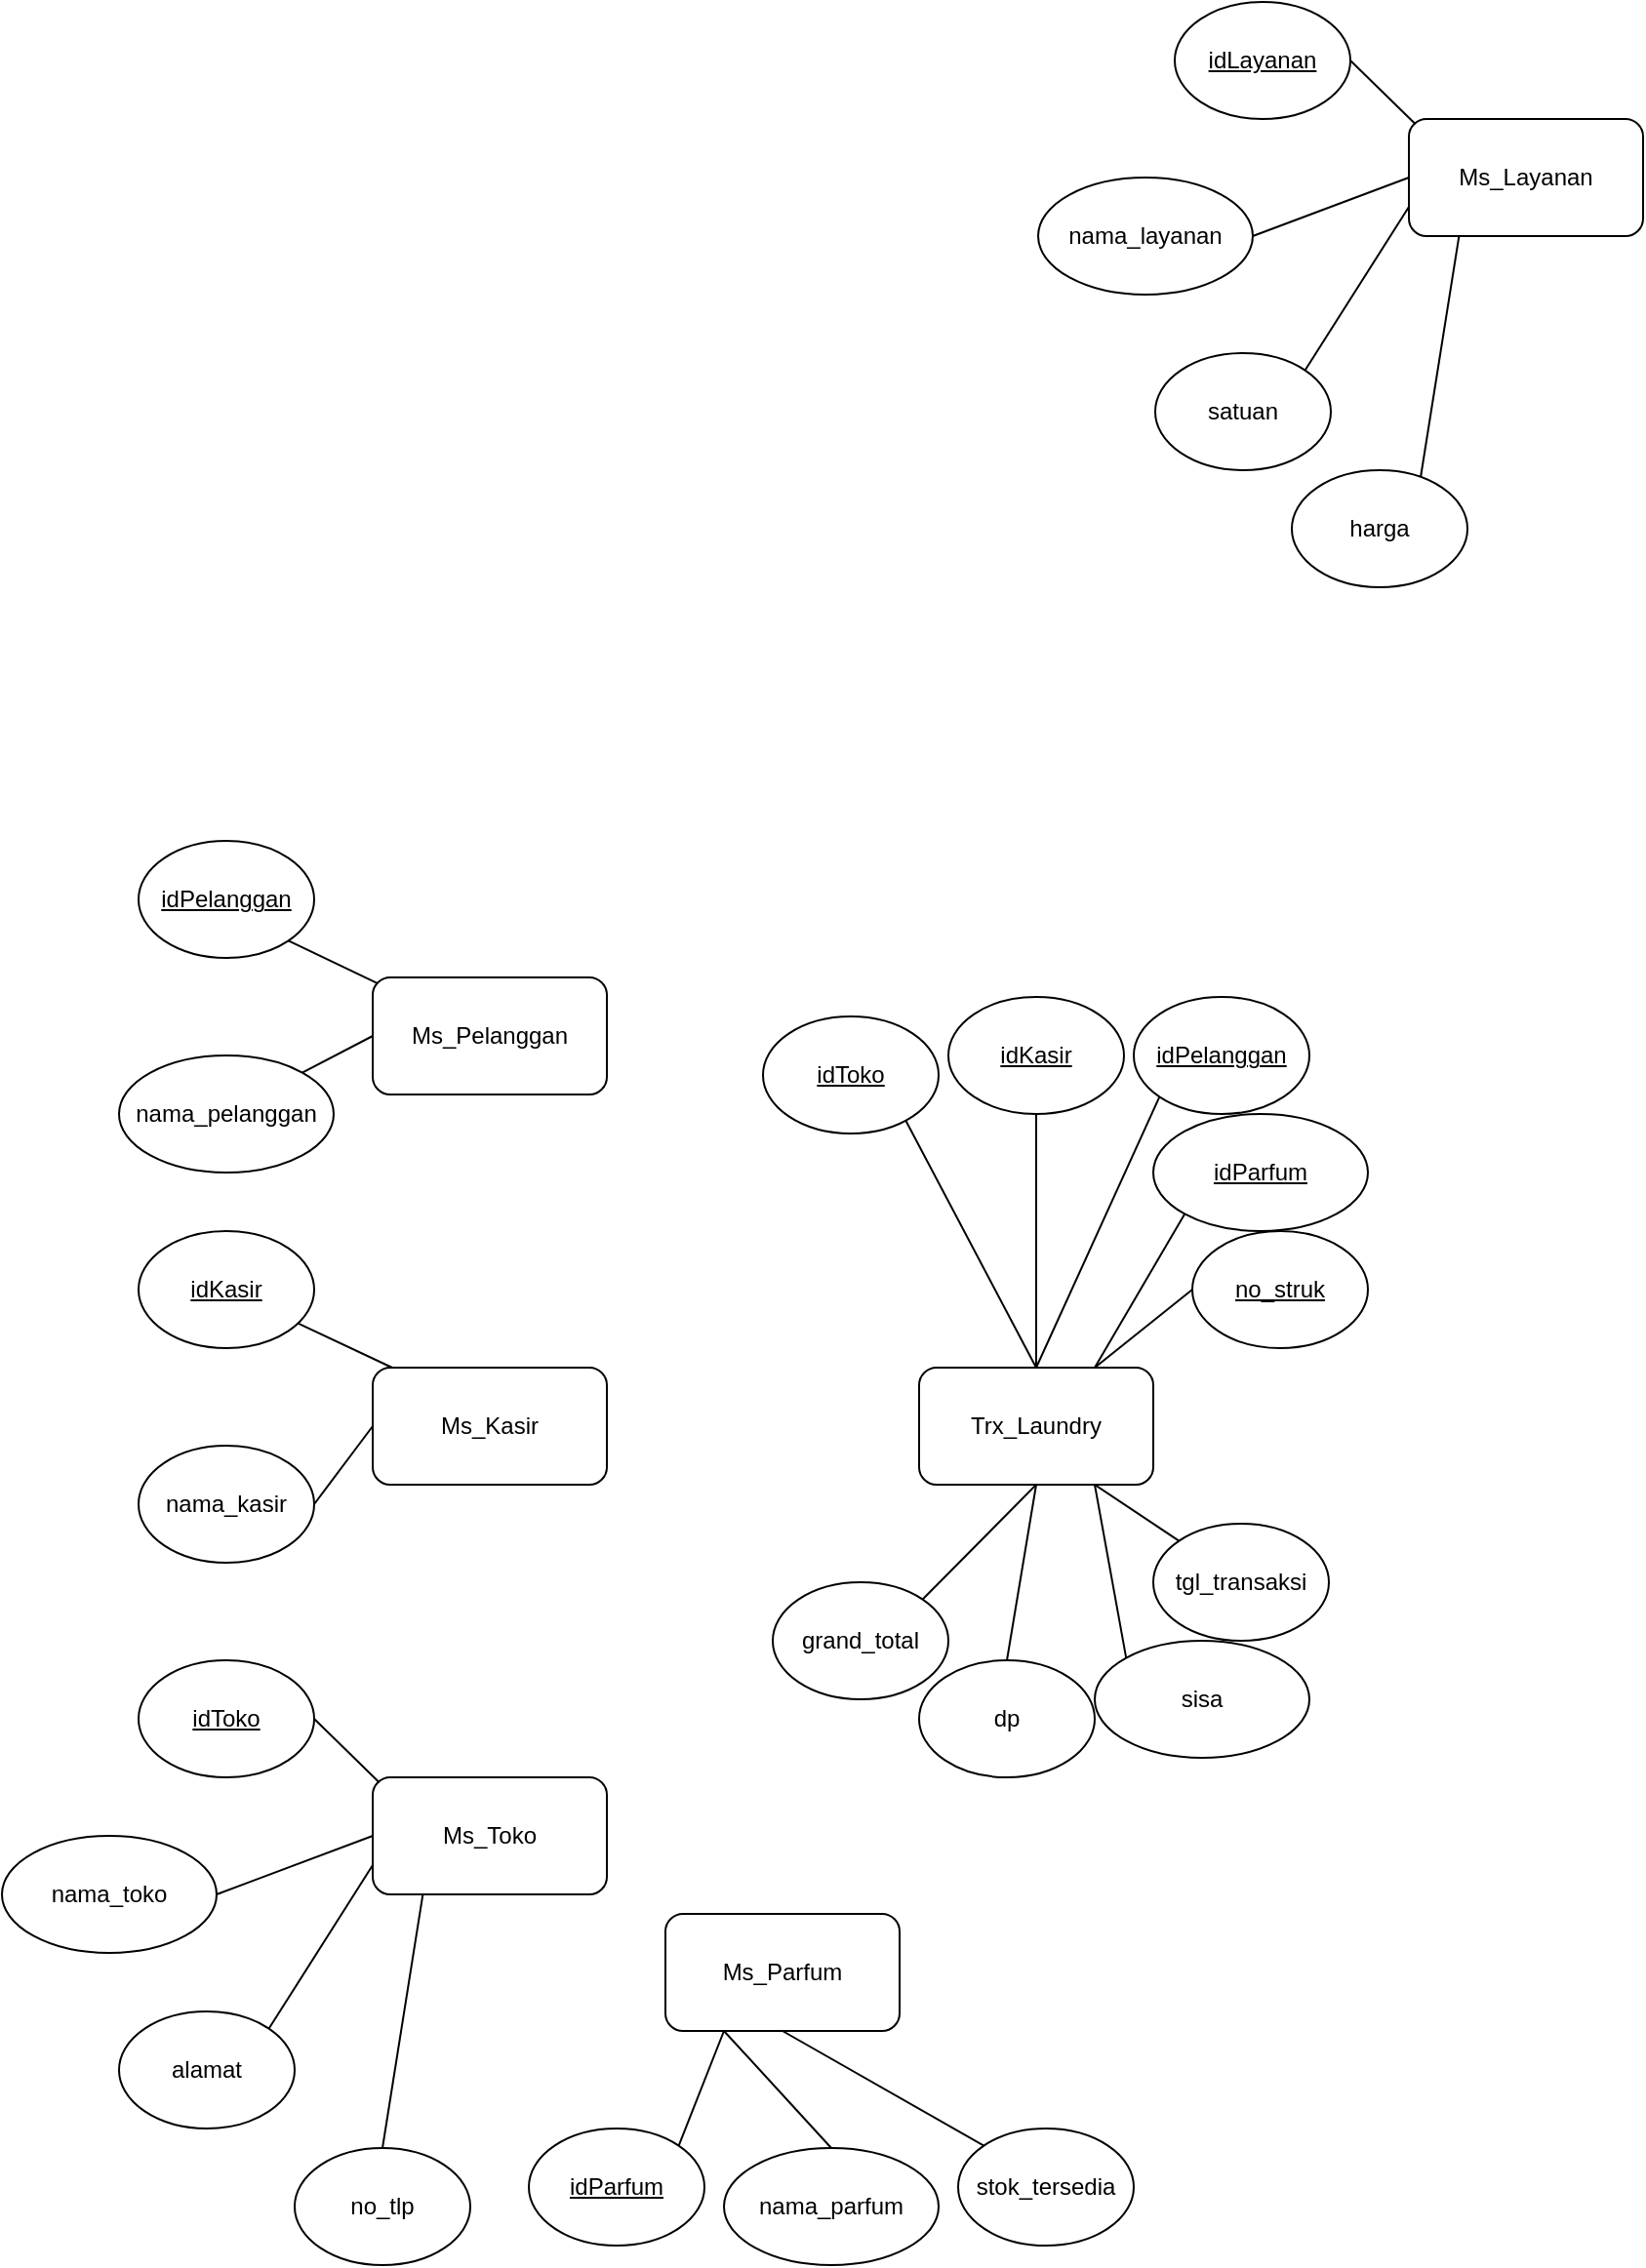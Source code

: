<mxfile version="26.2.14">
  <diagram name="Page-1" id="iAphezOFa99UJ-oBuJiD">
    <mxGraphModel dx="2024" dy="1902" grid="1" gridSize="10" guides="1" tooltips="1" connect="1" arrows="1" fold="1" page="1" pageScale="1" pageWidth="827" pageHeight="1169" math="0" shadow="0">
      <root>
        <mxCell id="0" />
        <mxCell id="1" parent="0" />
        <mxCell id="r8Es6xXApmwAonsLgORS-1" value="Ms_Kasir" style="rounded=1;whiteSpace=wrap;html=1;" vertex="1" parent="1">
          <mxGeometry x="160" y="270" width="120" height="60" as="geometry" />
        </mxCell>
        <mxCell id="r8Es6xXApmwAonsLgORS-2" value="&lt;u&gt;idKasir&lt;/u&gt;" style="ellipse;whiteSpace=wrap;html=1;" vertex="1" parent="1">
          <mxGeometry x="40" y="200" width="90" height="60" as="geometry" />
        </mxCell>
        <mxCell id="r8Es6xXApmwAonsLgORS-3" value="nama_kasir" style="ellipse;whiteSpace=wrap;html=1;" vertex="1" parent="1">
          <mxGeometry x="40" y="310" width="90" height="60" as="geometry" />
        </mxCell>
        <mxCell id="r8Es6xXApmwAonsLgORS-4" value="Ms_Pelanggan" style="rounded=1;whiteSpace=wrap;html=1;" vertex="1" parent="1">
          <mxGeometry x="160" y="70" width="120" height="60" as="geometry" />
        </mxCell>
        <mxCell id="r8Es6xXApmwAonsLgORS-5" value="&lt;u&gt;idPelanggan&lt;/u&gt;" style="ellipse;whiteSpace=wrap;html=1;" vertex="1" parent="1">
          <mxGeometry x="40" width="90" height="60" as="geometry" />
        </mxCell>
        <mxCell id="r8Es6xXApmwAonsLgORS-6" value="nama_pelanggan" style="ellipse;whiteSpace=wrap;html=1;" vertex="1" parent="1">
          <mxGeometry x="30" y="110" width="110" height="60" as="geometry" />
        </mxCell>
        <mxCell id="r8Es6xXApmwAonsLgORS-7" value="Ms_Toko" style="rounded=1;whiteSpace=wrap;html=1;" vertex="1" parent="1">
          <mxGeometry x="160" y="480" width="120" height="60" as="geometry" />
        </mxCell>
        <mxCell id="r8Es6xXApmwAonsLgORS-8" value="&lt;u&gt;idToko&lt;/u&gt;" style="ellipse;whiteSpace=wrap;html=1;" vertex="1" parent="1">
          <mxGeometry x="40" y="420" width="90" height="60" as="geometry" />
        </mxCell>
        <mxCell id="r8Es6xXApmwAonsLgORS-9" value="nama_toko" style="ellipse;whiteSpace=wrap;html=1;" vertex="1" parent="1">
          <mxGeometry x="-30" y="510" width="110" height="60" as="geometry" />
        </mxCell>
        <mxCell id="r8Es6xXApmwAonsLgORS-10" value="alamat" style="ellipse;whiteSpace=wrap;html=1;" vertex="1" parent="1">
          <mxGeometry x="30" y="600" width="90" height="60" as="geometry" />
        </mxCell>
        <mxCell id="r8Es6xXApmwAonsLgORS-11" value="no_tlp" style="ellipse;whiteSpace=wrap;html=1;" vertex="1" parent="1">
          <mxGeometry x="120" y="670" width="90" height="60" as="geometry" />
        </mxCell>
        <mxCell id="r8Es6xXApmwAonsLgORS-13" value="" style="endArrow=none;html=1;rounded=0;exitX=1;exitY=0.5;exitDx=0;exitDy=0;entryX=0;entryY=0.5;entryDx=0;entryDy=0;" edge="1" parent="1" source="r8Es6xXApmwAonsLgORS-9" target="r8Es6xXApmwAonsLgORS-7">
          <mxGeometry width="50" height="50" relative="1" as="geometry">
            <mxPoint x="360" y="580" as="sourcePoint" />
            <mxPoint x="410" y="530" as="targetPoint" />
            <Array as="points" />
          </mxGeometry>
        </mxCell>
        <mxCell id="r8Es6xXApmwAonsLgORS-14" value="" style="endArrow=none;html=1;rounded=0;exitX=1;exitY=0;exitDx=0;exitDy=0;entryX=0;entryY=0.75;entryDx=0;entryDy=0;" edge="1" parent="1" source="r8Es6xXApmwAonsLgORS-10" target="r8Es6xXApmwAonsLgORS-7">
          <mxGeometry width="50" height="50" relative="1" as="geometry">
            <mxPoint x="120" y="630" as="sourcePoint" />
            <mxPoint x="150" y="550" as="targetPoint" />
          </mxGeometry>
        </mxCell>
        <mxCell id="r8Es6xXApmwAonsLgORS-15" value="" style="endArrow=none;html=1;rounded=0;exitX=0.5;exitY=0;exitDx=0;exitDy=0;entryX=0.214;entryY=1.001;entryDx=0;entryDy=0;entryPerimeter=0;" edge="1" parent="1" source="r8Es6xXApmwAonsLgORS-11" target="r8Es6xXApmwAonsLgORS-7">
          <mxGeometry width="50" height="50" relative="1" as="geometry">
            <mxPoint x="150" y="670" as="sourcePoint" />
            <mxPoint x="190" y="570" as="targetPoint" />
          </mxGeometry>
        </mxCell>
        <mxCell id="r8Es6xXApmwAonsLgORS-16" value="" style="endArrow=none;html=1;rounded=0;exitX=1;exitY=0.5;exitDx=0;exitDy=0;entryX=0.028;entryY=0.044;entryDx=0;entryDy=0;entryPerimeter=0;" edge="1" parent="1" source="r8Es6xXApmwAonsLgORS-8" target="r8Es6xXApmwAonsLgORS-7">
          <mxGeometry width="50" height="50" relative="1" as="geometry">
            <mxPoint x="120" y="460" as="sourcePoint" />
            <mxPoint x="170" y="410" as="targetPoint" />
          </mxGeometry>
        </mxCell>
        <mxCell id="r8Es6xXApmwAonsLgORS-17" value="" style="endArrow=none;html=1;rounded=0;" edge="1" parent="1" source="r8Es6xXApmwAonsLgORS-2">
          <mxGeometry width="50" height="50" relative="1" as="geometry">
            <mxPoint x="130" y="280" as="sourcePoint" />
            <mxPoint x="170" y="270" as="targetPoint" />
          </mxGeometry>
        </mxCell>
        <mxCell id="r8Es6xXApmwAonsLgORS-18" value="" style="endArrow=none;html=1;rounded=0;entryX=0;entryY=0.5;entryDx=0;entryDy=0;" edge="1" parent="1" target="r8Es6xXApmwAonsLgORS-1">
          <mxGeometry width="50" height="50" relative="1" as="geometry">
            <mxPoint x="130" y="340" as="sourcePoint" />
            <mxPoint x="180" y="290" as="targetPoint" />
          </mxGeometry>
        </mxCell>
        <mxCell id="r8Es6xXApmwAonsLgORS-19" value="" style="endArrow=none;html=1;rounded=0;entryX=0.017;entryY=0.047;entryDx=0;entryDy=0;entryPerimeter=0;exitX=1;exitY=1;exitDx=0;exitDy=0;" edge="1" parent="1" source="r8Es6xXApmwAonsLgORS-5" target="r8Es6xXApmwAonsLgORS-4">
          <mxGeometry width="50" height="50" relative="1" as="geometry">
            <mxPoint x="120" y="50" as="sourcePoint" />
            <mxPoint x="170" as="targetPoint" />
          </mxGeometry>
        </mxCell>
        <mxCell id="r8Es6xXApmwAonsLgORS-20" value="" style="endArrow=none;html=1;rounded=0;exitX=1;exitY=0;exitDx=0;exitDy=0;entryX=0;entryY=0.5;entryDx=0;entryDy=0;" edge="1" parent="1" source="r8Es6xXApmwAonsLgORS-6" target="r8Es6xXApmwAonsLgORS-4">
          <mxGeometry width="50" height="50" relative="1" as="geometry">
            <mxPoint x="130" y="160" as="sourcePoint" />
            <mxPoint x="180" y="110" as="targetPoint" />
          </mxGeometry>
        </mxCell>
        <mxCell id="r8Es6xXApmwAonsLgORS-21" value="Ms_Parfum" style="rounded=1;whiteSpace=wrap;html=1;" vertex="1" parent="1">
          <mxGeometry x="310" y="550" width="120" height="60" as="geometry" />
        </mxCell>
        <mxCell id="r8Es6xXApmwAonsLgORS-22" value="&lt;u&gt;idParfum&lt;/u&gt;" style="ellipse;whiteSpace=wrap;html=1;" vertex="1" parent="1">
          <mxGeometry x="240" y="660" width="90" height="60" as="geometry" />
        </mxCell>
        <mxCell id="r8Es6xXApmwAonsLgORS-23" value="nama_parfum" style="ellipse;whiteSpace=wrap;html=1;" vertex="1" parent="1">
          <mxGeometry x="340" y="670" width="110" height="60" as="geometry" />
        </mxCell>
        <mxCell id="r8Es6xXApmwAonsLgORS-24" value="stok_tersedia" style="ellipse;whiteSpace=wrap;html=1;" vertex="1" parent="1">
          <mxGeometry x="460" y="660" width="90" height="60" as="geometry" />
        </mxCell>
        <mxCell id="r8Es6xXApmwAonsLgORS-26" value="" style="endArrow=none;html=1;rounded=0;exitX=0.5;exitY=0;exitDx=0;exitDy=0;entryX=0.25;entryY=1;entryDx=0;entryDy=0;" edge="1" parent="1" source="r8Es6xXApmwAonsLgORS-23" target="r8Es6xXApmwAonsLgORS-21">
          <mxGeometry width="50" height="50" relative="1" as="geometry">
            <mxPoint x="581" y="650" as="sourcePoint" />
            <mxPoint x="631" y="600" as="targetPoint" />
            <Array as="points" />
          </mxGeometry>
        </mxCell>
        <mxCell id="r8Es6xXApmwAonsLgORS-27" value="" style="endArrow=none;html=1;rounded=0;exitX=0;exitY=0;exitDx=0;exitDy=0;entryX=0.5;entryY=1;entryDx=0;entryDy=0;" edge="1" parent="1" source="r8Es6xXApmwAonsLgORS-24" target="r8Es6xXApmwAonsLgORS-21">
          <mxGeometry width="50" height="50" relative="1" as="geometry">
            <mxPoint x="341" y="700" as="sourcePoint" />
            <mxPoint x="371" y="620" as="targetPoint" />
          </mxGeometry>
        </mxCell>
        <mxCell id="r8Es6xXApmwAonsLgORS-29" value="" style="endArrow=none;html=1;rounded=0;exitX=1;exitY=0;exitDx=0;exitDy=0;entryX=0.25;entryY=1;entryDx=0;entryDy=0;" edge="1" parent="1" source="r8Es6xXApmwAonsLgORS-22" target="r8Es6xXApmwAonsLgORS-21">
          <mxGeometry width="50" height="50" relative="1" as="geometry">
            <mxPoint x="341" y="530" as="sourcePoint" />
            <mxPoint x="391" y="480" as="targetPoint" />
          </mxGeometry>
        </mxCell>
        <mxCell id="r8Es6xXApmwAonsLgORS-30" value="Ms_Layanan" style="rounded=1;whiteSpace=wrap;html=1;" vertex="1" parent="1">
          <mxGeometry x="691" y="-370" width="120" height="60" as="geometry" />
        </mxCell>
        <mxCell id="r8Es6xXApmwAonsLgORS-31" value="&lt;u&gt;idLayanan&lt;/u&gt;" style="ellipse;whiteSpace=wrap;html=1;" vertex="1" parent="1">
          <mxGeometry x="571" y="-430" width="90" height="60" as="geometry" />
        </mxCell>
        <mxCell id="r8Es6xXApmwAonsLgORS-32" value="nama_layanan" style="ellipse;whiteSpace=wrap;html=1;" vertex="1" parent="1">
          <mxGeometry x="501" y="-340" width="110" height="60" as="geometry" />
        </mxCell>
        <mxCell id="r8Es6xXApmwAonsLgORS-33" value="satuan" style="ellipse;whiteSpace=wrap;html=1;" vertex="1" parent="1">
          <mxGeometry x="561" y="-250" width="90" height="60" as="geometry" />
        </mxCell>
        <mxCell id="r8Es6xXApmwAonsLgORS-34" value="" style="endArrow=none;html=1;rounded=0;exitX=1;exitY=0.5;exitDx=0;exitDy=0;entryX=0;entryY=0.5;entryDx=0;entryDy=0;" edge="1" parent="1" source="r8Es6xXApmwAonsLgORS-32" target="r8Es6xXApmwAonsLgORS-30">
          <mxGeometry width="50" height="50" relative="1" as="geometry">
            <mxPoint x="891" y="-270" as="sourcePoint" />
            <mxPoint x="941" y="-320" as="targetPoint" />
            <Array as="points" />
          </mxGeometry>
        </mxCell>
        <mxCell id="r8Es6xXApmwAonsLgORS-35" value="" style="endArrow=none;html=1;rounded=0;exitX=1;exitY=0;exitDx=0;exitDy=0;entryX=0;entryY=0.75;entryDx=0;entryDy=0;" edge="1" parent="1" source="r8Es6xXApmwAonsLgORS-33" target="r8Es6xXApmwAonsLgORS-30">
          <mxGeometry width="50" height="50" relative="1" as="geometry">
            <mxPoint x="651" y="-220" as="sourcePoint" />
            <mxPoint x="681" y="-300" as="targetPoint" />
          </mxGeometry>
        </mxCell>
        <mxCell id="r8Es6xXApmwAonsLgORS-36" value="" style="endArrow=none;html=1;rounded=0;exitX=0.5;exitY=0;exitDx=0;exitDy=0;entryX=0.214;entryY=1.001;entryDx=0;entryDy=0;entryPerimeter=0;" edge="1" parent="1" target="r8Es6xXApmwAonsLgORS-30">
          <mxGeometry width="50" height="50" relative="1" as="geometry">
            <mxPoint x="696" y="-180" as="sourcePoint" />
            <mxPoint x="721" y="-280" as="targetPoint" />
          </mxGeometry>
        </mxCell>
        <mxCell id="r8Es6xXApmwAonsLgORS-37" value="" style="endArrow=none;html=1;rounded=0;exitX=1;exitY=0.5;exitDx=0;exitDy=0;entryX=0.028;entryY=0.044;entryDx=0;entryDy=0;entryPerimeter=0;" edge="1" parent="1" source="r8Es6xXApmwAonsLgORS-31" target="r8Es6xXApmwAonsLgORS-30">
          <mxGeometry width="50" height="50" relative="1" as="geometry">
            <mxPoint x="651" y="-390" as="sourcePoint" />
            <mxPoint x="701" y="-440" as="targetPoint" />
          </mxGeometry>
        </mxCell>
        <mxCell id="r8Es6xXApmwAonsLgORS-38" value="harga" style="ellipse;whiteSpace=wrap;html=1;" vertex="1" parent="1">
          <mxGeometry x="631" y="-190" width="90" height="60" as="geometry" />
        </mxCell>
        <mxCell id="r8Es6xXApmwAonsLgORS-40" value="Trx_Laundry" style="rounded=1;whiteSpace=wrap;html=1;" vertex="1" parent="1">
          <mxGeometry x="440" y="270" width="120" height="60" as="geometry" />
        </mxCell>
        <mxCell id="r8Es6xXApmwAonsLgORS-41" value="&lt;u&gt;no_struk&lt;/u&gt;" style="ellipse;whiteSpace=wrap;html=1;" vertex="1" parent="1">
          <mxGeometry x="580" y="200" width="90" height="60" as="geometry" />
        </mxCell>
        <mxCell id="r8Es6xXApmwAonsLgORS-42" value="&lt;u&gt;idParfum&lt;/u&gt;" style="ellipse;whiteSpace=wrap;html=1;" vertex="1" parent="1">
          <mxGeometry x="560" y="140" width="110" height="60" as="geometry" />
        </mxCell>
        <mxCell id="r8Es6xXApmwAonsLgORS-43" value="&lt;u&gt;idPelanggan&lt;/u&gt;" style="ellipse;whiteSpace=wrap;html=1;" vertex="1" parent="1">
          <mxGeometry x="550" y="80" width="90" height="60" as="geometry" />
        </mxCell>
        <mxCell id="r8Es6xXApmwAonsLgORS-44" value="" style="endArrow=none;html=1;rounded=0;exitX=0;exitY=1;exitDx=0;exitDy=0;entryX=0.75;entryY=0;entryDx=0;entryDy=0;" edge="1" parent="1" source="r8Es6xXApmwAonsLgORS-42" target="r8Es6xXApmwAonsLgORS-40">
          <mxGeometry width="50" height="50" relative="1" as="geometry">
            <mxPoint x="700" y="340" as="sourcePoint" />
            <mxPoint x="750" y="290" as="targetPoint" />
            <Array as="points" />
          </mxGeometry>
        </mxCell>
        <mxCell id="r8Es6xXApmwAonsLgORS-45" value="" style="endArrow=none;html=1;rounded=0;exitX=0;exitY=1;exitDx=0;exitDy=0;entryX=0.5;entryY=0;entryDx=0;entryDy=0;" edge="1" parent="1" source="r8Es6xXApmwAonsLgORS-43" target="r8Es6xXApmwAonsLgORS-40">
          <mxGeometry width="50" height="50" relative="1" as="geometry">
            <mxPoint x="460" y="390" as="sourcePoint" />
            <mxPoint x="490" y="310" as="targetPoint" />
          </mxGeometry>
        </mxCell>
        <mxCell id="r8Es6xXApmwAonsLgORS-46" value="" style="endArrow=none;html=1;rounded=0;exitX=0.5;exitY=1;exitDx=0;exitDy=0;entryX=0.5;entryY=0;entryDx=0;entryDy=0;" edge="1" parent="1" target="r8Es6xXApmwAonsLgORS-40" source="r8Es6xXApmwAonsLgORS-48">
          <mxGeometry width="50" height="50" relative="1" as="geometry">
            <mxPoint x="505" y="430" as="sourcePoint" />
            <mxPoint x="530" y="330" as="targetPoint" />
          </mxGeometry>
        </mxCell>
        <mxCell id="r8Es6xXApmwAonsLgORS-47" value="" style="endArrow=none;html=1;rounded=0;exitX=0;exitY=0.5;exitDx=0;exitDy=0;entryX=0.75;entryY=0;entryDx=0;entryDy=0;" edge="1" parent="1" source="r8Es6xXApmwAonsLgORS-41" target="r8Es6xXApmwAonsLgORS-40">
          <mxGeometry width="50" height="50" relative="1" as="geometry">
            <mxPoint x="460" y="220" as="sourcePoint" />
            <mxPoint x="510" y="170" as="targetPoint" />
          </mxGeometry>
        </mxCell>
        <mxCell id="r8Es6xXApmwAonsLgORS-48" value="&lt;u&gt;idKasir&lt;/u&gt;" style="ellipse;whiteSpace=wrap;html=1;" vertex="1" parent="1">
          <mxGeometry x="455" y="80" width="90" height="60" as="geometry" />
        </mxCell>
        <mxCell id="r8Es6xXApmwAonsLgORS-50" value="" style="endArrow=none;html=1;rounded=0;exitX=0.5;exitY=0;exitDx=0;exitDy=0;entryX=0.5;entryY=0;entryDx=0;entryDy=0;" edge="1" parent="1" source="r8Es6xXApmwAonsLgORS-51" target="r8Es6xXApmwAonsLgORS-40">
          <mxGeometry width="50" height="50" relative="1" as="geometry">
            <mxPoint x="485" y="470" as="sourcePoint" />
            <mxPoint x="446" y="370" as="targetPoint" />
          </mxGeometry>
        </mxCell>
        <mxCell id="r8Es6xXApmwAonsLgORS-51" value="&lt;u&gt;idToko&lt;/u&gt;" style="ellipse;whiteSpace=wrap;html=1;" vertex="1" parent="1">
          <mxGeometry x="360" y="90" width="90" height="60" as="geometry" />
        </mxCell>
        <mxCell id="r8Es6xXApmwAonsLgORS-52" value="tgl_transaksi" style="ellipse;whiteSpace=wrap;html=1;" vertex="1" parent="1">
          <mxGeometry x="560" y="350" width="90" height="60" as="geometry" />
        </mxCell>
        <mxCell id="r8Es6xXApmwAonsLgORS-53" value="sisa" style="ellipse;whiteSpace=wrap;html=1;" vertex="1" parent="1">
          <mxGeometry x="530" y="410" width="110" height="60" as="geometry" />
        </mxCell>
        <mxCell id="r8Es6xXApmwAonsLgORS-54" value="dp" style="ellipse;whiteSpace=wrap;html=1;" vertex="1" parent="1">
          <mxGeometry x="440" y="420" width="90" height="60" as="geometry" />
        </mxCell>
        <mxCell id="r8Es6xXApmwAonsLgORS-55" value="" style="endArrow=none;html=1;rounded=0;exitX=0;exitY=0;exitDx=0;exitDy=0;entryX=0.75;entryY=1;entryDx=0;entryDy=0;" edge="1" parent="1" source="r8Es6xXApmwAonsLgORS-53" target="r8Es6xXApmwAonsLgORS-40">
          <mxGeometry width="50" height="50" relative="1" as="geometry">
            <mxPoint x="710" y="350" as="sourcePoint" />
            <mxPoint x="540" y="280" as="targetPoint" />
            <Array as="points" />
          </mxGeometry>
        </mxCell>
        <mxCell id="r8Es6xXApmwAonsLgORS-56" value="" style="endArrow=none;html=1;rounded=0;exitX=0.5;exitY=0;exitDx=0;exitDy=0;entryX=0.5;entryY=1;entryDx=0;entryDy=0;" edge="1" parent="1" source="r8Es6xXApmwAonsLgORS-54" target="r8Es6xXApmwAonsLgORS-40">
          <mxGeometry width="50" height="50" relative="1" as="geometry">
            <mxPoint x="470" y="400" as="sourcePoint" />
            <mxPoint x="510" y="280" as="targetPoint" />
          </mxGeometry>
        </mxCell>
        <mxCell id="r8Es6xXApmwAonsLgORS-57" value="" style="endArrow=none;html=1;rounded=0;exitX=1;exitY=0;exitDx=0;exitDy=0;entryX=0.5;entryY=1;entryDx=0;entryDy=0;" edge="1" parent="1" source="r8Es6xXApmwAonsLgORS-59" target="r8Es6xXApmwAonsLgORS-40">
          <mxGeometry width="50" height="50" relative="1" as="geometry">
            <mxPoint x="515" y="440" as="sourcePoint" />
            <mxPoint x="510" y="280" as="targetPoint" />
          </mxGeometry>
        </mxCell>
        <mxCell id="r8Es6xXApmwAonsLgORS-58" value="" style="endArrow=none;html=1;rounded=0;exitX=0;exitY=0;exitDx=0;exitDy=0;entryX=0.75;entryY=1;entryDx=0;entryDy=0;" edge="1" parent="1" source="r8Es6xXApmwAonsLgORS-52" target="r8Es6xXApmwAonsLgORS-40">
          <mxGeometry width="50" height="50" relative="1" as="geometry">
            <mxPoint x="470" y="230" as="sourcePoint" />
            <mxPoint x="540" y="280" as="targetPoint" />
          </mxGeometry>
        </mxCell>
        <mxCell id="r8Es6xXApmwAonsLgORS-59" value="grand_total" style="ellipse;whiteSpace=wrap;html=1;" vertex="1" parent="1">
          <mxGeometry x="365" y="380" width="90" height="60" as="geometry" />
        </mxCell>
      </root>
    </mxGraphModel>
  </diagram>
</mxfile>
